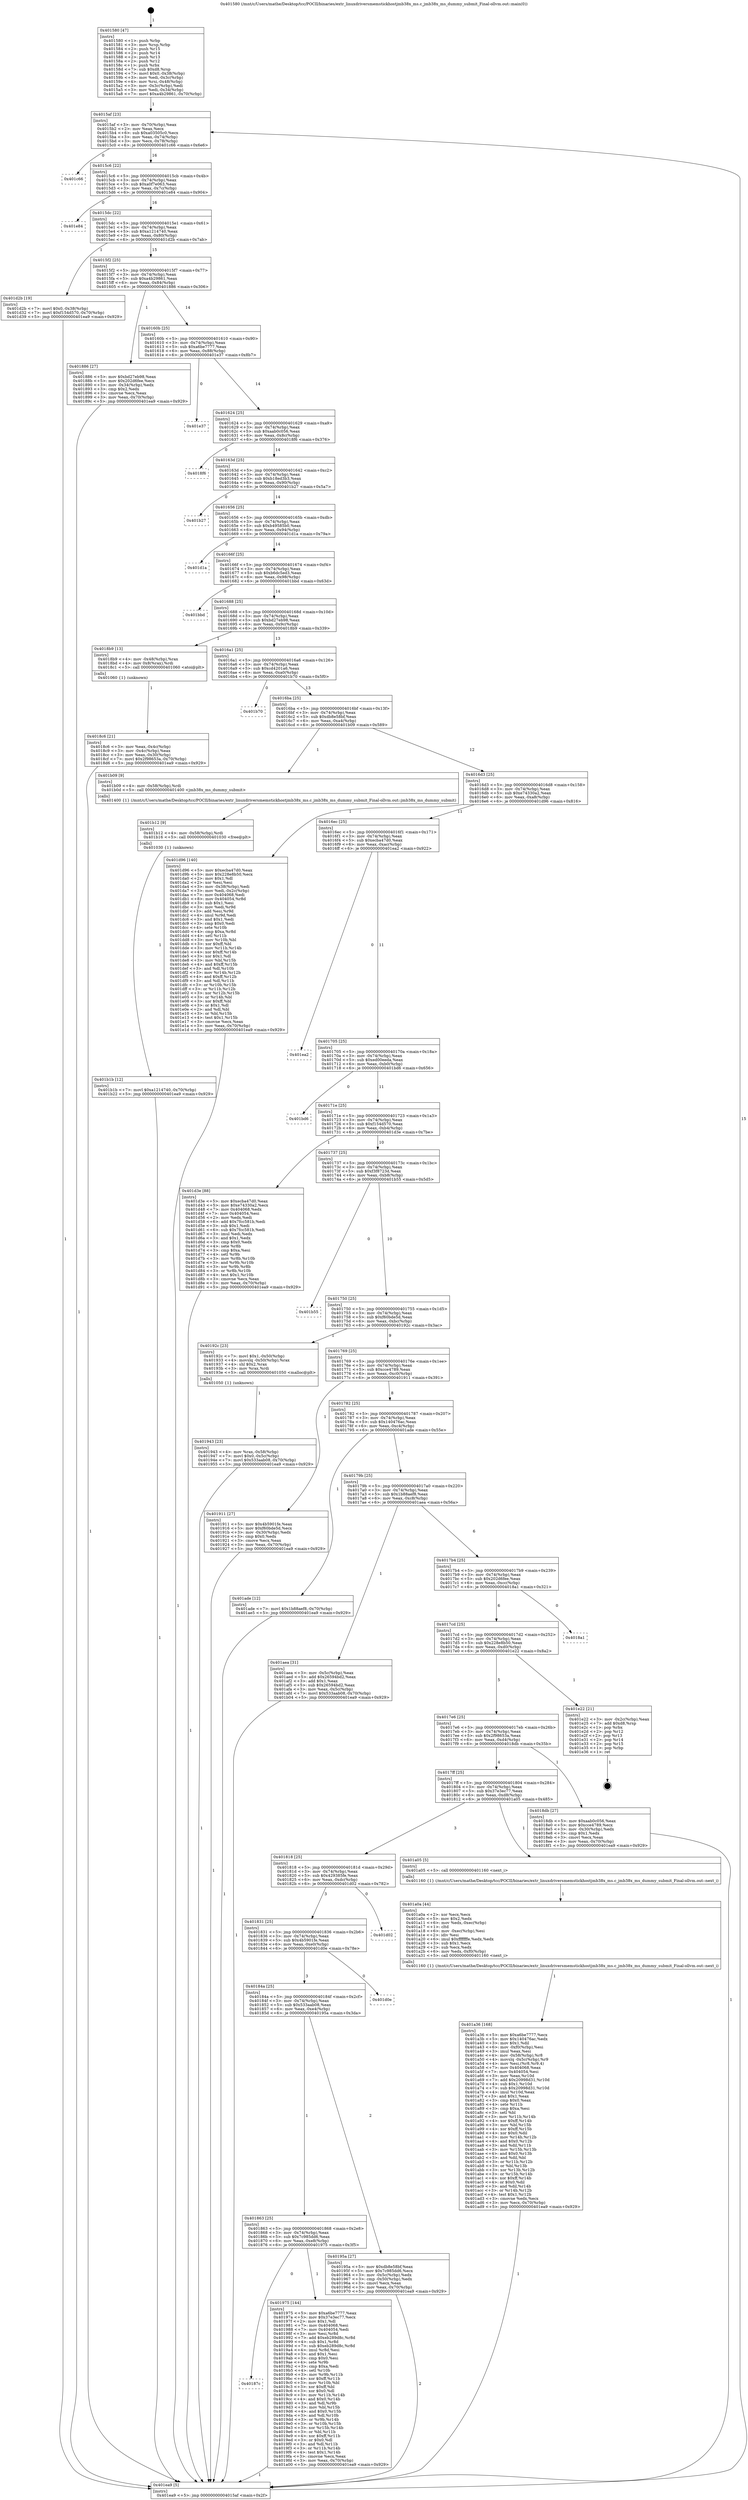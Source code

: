 digraph "0x401580" {
  label = "0x401580 (/mnt/c/Users/mathe/Desktop/tcc/POCII/binaries/extr_linuxdriversmemstickhostjmb38x_ms.c_jmb38x_ms_dummy_submit_Final-ollvm.out::main(0))"
  labelloc = "t"
  node[shape=record]

  Entry [label="",width=0.3,height=0.3,shape=circle,fillcolor=black,style=filled]
  "0x4015af" [label="{
     0x4015af [23]\l
     | [instrs]\l
     &nbsp;&nbsp;0x4015af \<+3\>: mov -0x70(%rbp),%eax\l
     &nbsp;&nbsp;0x4015b2 \<+2\>: mov %eax,%ecx\l
     &nbsp;&nbsp;0x4015b4 \<+6\>: sub $0xa03505c0,%ecx\l
     &nbsp;&nbsp;0x4015ba \<+3\>: mov %eax,-0x74(%rbp)\l
     &nbsp;&nbsp;0x4015bd \<+3\>: mov %ecx,-0x78(%rbp)\l
     &nbsp;&nbsp;0x4015c0 \<+6\>: je 0000000000401c66 \<main+0x6e6\>\l
  }"]
  "0x401c66" [label="{
     0x401c66\l
  }", style=dashed]
  "0x4015c6" [label="{
     0x4015c6 [22]\l
     | [instrs]\l
     &nbsp;&nbsp;0x4015c6 \<+5\>: jmp 00000000004015cb \<main+0x4b\>\l
     &nbsp;&nbsp;0x4015cb \<+3\>: mov -0x74(%rbp),%eax\l
     &nbsp;&nbsp;0x4015ce \<+5\>: sub $0xa0f7e063,%eax\l
     &nbsp;&nbsp;0x4015d3 \<+3\>: mov %eax,-0x7c(%rbp)\l
     &nbsp;&nbsp;0x4015d6 \<+6\>: je 0000000000401e84 \<main+0x904\>\l
  }"]
  Exit [label="",width=0.3,height=0.3,shape=circle,fillcolor=black,style=filled,peripheries=2]
  "0x401e84" [label="{
     0x401e84\l
  }", style=dashed]
  "0x4015dc" [label="{
     0x4015dc [22]\l
     | [instrs]\l
     &nbsp;&nbsp;0x4015dc \<+5\>: jmp 00000000004015e1 \<main+0x61\>\l
     &nbsp;&nbsp;0x4015e1 \<+3\>: mov -0x74(%rbp),%eax\l
     &nbsp;&nbsp;0x4015e4 \<+5\>: sub $0xa1214740,%eax\l
     &nbsp;&nbsp;0x4015e9 \<+3\>: mov %eax,-0x80(%rbp)\l
     &nbsp;&nbsp;0x4015ec \<+6\>: je 0000000000401d2b \<main+0x7ab\>\l
  }"]
  "0x401b1b" [label="{
     0x401b1b [12]\l
     | [instrs]\l
     &nbsp;&nbsp;0x401b1b \<+7\>: movl $0xa1214740,-0x70(%rbp)\l
     &nbsp;&nbsp;0x401b22 \<+5\>: jmp 0000000000401ea9 \<main+0x929\>\l
  }"]
  "0x401d2b" [label="{
     0x401d2b [19]\l
     | [instrs]\l
     &nbsp;&nbsp;0x401d2b \<+7\>: movl $0x0,-0x38(%rbp)\l
     &nbsp;&nbsp;0x401d32 \<+7\>: movl $0xf154d570,-0x70(%rbp)\l
     &nbsp;&nbsp;0x401d39 \<+5\>: jmp 0000000000401ea9 \<main+0x929\>\l
  }"]
  "0x4015f2" [label="{
     0x4015f2 [25]\l
     | [instrs]\l
     &nbsp;&nbsp;0x4015f2 \<+5\>: jmp 00000000004015f7 \<main+0x77\>\l
     &nbsp;&nbsp;0x4015f7 \<+3\>: mov -0x74(%rbp),%eax\l
     &nbsp;&nbsp;0x4015fa \<+5\>: sub $0xa4b29861,%eax\l
     &nbsp;&nbsp;0x4015ff \<+6\>: mov %eax,-0x84(%rbp)\l
     &nbsp;&nbsp;0x401605 \<+6\>: je 0000000000401886 \<main+0x306\>\l
  }"]
  "0x401b12" [label="{
     0x401b12 [9]\l
     | [instrs]\l
     &nbsp;&nbsp;0x401b12 \<+4\>: mov -0x58(%rbp),%rdi\l
     &nbsp;&nbsp;0x401b16 \<+5\>: call 0000000000401030 \<free@plt\>\l
     | [calls]\l
     &nbsp;&nbsp;0x401030 \{1\} (unknown)\l
  }"]
  "0x401886" [label="{
     0x401886 [27]\l
     | [instrs]\l
     &nbsp;&nbsp;0x401886 \<+5\>: mov $0xbd27eb98,%eax\l
     &nbsp;&nbsp;0x40188b \<+5\>: mov $0x202d6fee,%ecx\l
     &nbsp;&nbsp;0x401890 \<+3\>: mov -0x34(%rbp),%edx\l
     &nbsp;&nbsp;0x401893 \<+3\>: cmp $0x2,%edx\l
     &nbsp;&nbsp;0x401896 \<+3\>: cmovne %ecx,%eax\l
     &nbsp;&nbsp;0x401899 \<+3\>: mov %eax,-0x70(%rbp)\l
     &nbsp;&nbsp;0x40189c \<+5\>: jmp 0000000000401ea9 \<main+0x929\>\l
  }"]
  "0x40160b" [label="{
     0x40160b [25]\l
     | [instrs]\l
     &nbsp;&nbsp;0x40160b \<+5\>: jmp 0000000000401610 \<main+0x90\>\l
     &nbsp;&nbsp;0x401610 \<+3\>: mov -0x74(%rbp),%eax\l
     &nbsp;&nbsp;0x401613 \<+5\>: sub $0xa6be7777,%eax\l
     &nbsp;&nbsp;0x401618 \<+6\>: mov %eax,-0x88(%rbp)\l
     &nbsp;&nbsp;0x40161e \<+6\>: je 0000000000401e37 \<main+0x8b7\>\l
  }"]
  "0x401ea9" [label="{
     0x401ea9 [5]\l
     | [instrs]\l
     &nbsp;&nbsp;0x401ea9 \<+5\>: jmp 00000000004015af \<main+0x2f\>\l
  }"]
  "0x401580" [label="{
     0x401580 [47]\l
     | [instrs]\l
     &nbsp;&nbsp;0x401580 \<+1\>: push %rbp\l
     &nbsp;&nbsp;0x401581 \<+3\>: mov %rsp,%rbp\l
     &nbsp;&nbsp;0x401584 \<+2\>: push %r15\l
     &nbsp;&nbsp;0x401586 \<+2\>: push %r14\l
     &nbsp;&nbsp;0x401588 \<+2\>: push %r13\l
     &nbsp;&nbsp;0x40158a \<+2\>: push %r12\l
     &nbsp;&nbsp;0x40158c \<+1\>: push %rbx\l
     &nbsp;&nbsp;0x40158d \<+7\>: sub $0xd8,%rsp\l
     &nbsp;&nbsp;0x401594 \<+7\>: movl $0x0,-0x38(%rbp)\l
     &nbsp;&nbsp;0x40159b \<+3\>: mov %edi,-0x3c(%rbp)\l
     &nbsp;&nbsp;0x40159e \<+4\>: mov %rsi,-0x48(%rbp)\l
     &nbsp;&nbsp;0x4015a2 \<+3\>: mov -0x3c(%rbp),%edi\l
     &nbsp;&nbsp;0x4015a5 \<+3\>: mov %edi,-0x34(%rbp)\l
     &nbsp;&nbsp;0x4015a8 \<+7\>: movl $0xa4b29861,-0x70(%rbp)\l
  }"]
  "0x401a36" [label="{
     0x401a36 [168]\l
     | [instrs]\l
     &nbsp;&nbsp;0x401a36 \<+5\>: mov $0xa6be7777,%ecx\l
     &nbsp;&nbsp;0x401a3b \<+5\>: mov $0x140476ac,%edx\l
     &nbsp;&nbsp;0x401a40 \<+3\>: mov $0x1,%dil\l
     &nbsp;&nbsp;0x401a43 \<+6\>: mov -0xf0(%rbp),%esi\l
     &nbsp;&nbsp;0x401a49 \<+3\>: imul %eax,%esi\l
     &nbsp;&nbsp;0x401a4c \<+4\>: mov -0x58(%rbp),%r8\l
     &nbsp;&nbsp;0x401a50 \<+4\>: movslq -0x5c(%rbp),%r9\l
     &nbsp;&nbsp;0x401a54 \<+4\>: mov %esi,(%r8,%r9,4)\l
     &nbsp;&nbsp;0x401a58 \<+7\>: mov 0x404068,%eax\l
     &nbsp;&nbsp;0x401a5f \<+7\>: mov 0x404054,%esi\l
     &nbsp;&nbsp;0x401a66 \<+3\>: mov %eax,%r10d\l
     &nbsp;&nbsp;0x401a69 \<+7\>: add $0x20998d31,%r10d\l
     &nbsp;&nbsp;0x401a70 \<+4\>: sub $0x1,%r10d\l
     &nbsp;&nbsp;0x401a74 \<+7\>: sub $0x20998d31,%r10d\l
     &nbsp;&nbsp;0x401a7b \<+4\>: imul %r10d,%eax\l
     &nbsp;&nbsp;0x401a7f \<+3\>: and $0x1,%eax\l
     &nbsp;&nbsp;0x401a82 \<+3\>: cmp $0x0,%eax\l
     &nbsp;&nbsp;0x401a85 \<+4\>: sete %r11b\l
     &nbsp;&nbsp;0x401a89 \<+3\>: cmp $0xa,%esi\l
     &nbsp;&nbsp;0x401a8c \<+3\>: setl %bl\l
     &nbsp;&nbsp;0x401a8f \<+3\>: mov %r11b,%r14b\l
     &nbsp;&nbsp;0x401a92 \<+4\>: xor $0xff,%r14b\l
     &nbsp;&nbsp;0x401a96 \<+3\>: mov %bl,%r15b\l
     &nbsp;&nbsp;0x401a99 \<+4\>: xor $0xff,%r15b\l
     &nbsp;&nbsp;0x401a9d \<+4\>: xor $0x0,%dil\l
     &nbsp;&nbsp;0x401aa1 \<+3\>: mov %r14b,%r12b\l
     &nbsp;&nbsp;0x401aa4 \<+4\>: and $0x0,%r12b\l
     &nbsp;&nbsp;0x401aa8 \<+3\>: and %dil,%r11b\l
     &nbsp;&nbsp;0x401aab \<+3\>: mov %r15b,%r13b\l
     &nbsp;&nbsp;0x401aae \<+4\>: and $0x0,%r13b\l
     &nbsp;&nbsp;0x401ab2 \<+3\>: and %dil,%bl\l
     &nbsp;&nbsp;0x401ab5 \<+3\>: or %r11b,%r12b\l
     &nbsp;&nbsp;0x401ab8 \<+3\>: or %bl,%r13b\l
     &nbsp;&nbsp;0x401abb \<+3\>: xor %r13b,%r12b\l
     &nbsp;&nbsp;0x401abe \<+3\>: or %r15b,%r14b\l
     &nbsp;&nbsp;0x401ac1 \<+4\>: xor $0xff,%r14b\l
     &nbsp;&nbsp;0x401ac5 \<+4\>: or $0x0,%dil\l
     &nbsp;&nbsp;0x401ac9 \<+3\>: and %dil,%r14b\l
     &nbsp;&nbsp;0x401acc \<+3\>: or %r14b,%r12b\l
     &nbsp;&nbsp;0x401acf \<+4\>: test $0x1,%r12b\l
     &nbsp;&nbsp;0x401ad3 \<+3\>: cmovne %edx,%ecx\l
     &nbsp;&nbsp;0x401ad6 \<+3\>: mov %ecx,-0x70(%rbp)\l
     &nbsp;&nbsp;0x401ad9 \<+5\>: jmp 0000000000401ea9 \<main+0x929\>\l
  }"]
  "0x401e37" [label="{
     0x401e37\l
  }", style=dashed]
  "0x401624" [label="{
     0x401624 [25]\l
     | [instrs]\l
     &nbsp;&nbsp;0x401624 \<+5\>: jmp 0000000000401629 \<main+0xa9\>\l
     &nbsp;&nbsp;0x401629 \<+3\>: mov -0x74(%rbp),%eax\l
     &nbsp;&nbsp;0x40162c \<+5\>: sub $0xaab0c056,%eax\l
     &nbsp;&nbsp;0x401631 \<+6\>: mov %eax,-0x8c(%rbp)\l
     &nbsp;&nbsp;0x401637 \<+6\>: je 00000000004018f6 \<main+0x376\>\l
  }"]
  "0x401a0a" [label="{
     0x401a0a [44]\l
     | [instrs]\l
     &nbsp;&nbsp;0x401a0a \<+2\>: xor %ecx,%ecx\l
     &nbsp;&nbsp;0x401a0c \<+5\>: mov $0x2,%edx\l
     &nbsp;&nbsp;0x401a11 \<+6\>: mov %edx,-0xec(%rbp)\l
     &nbsp;&nbsp;0x401a17 \<+1\>: cltd\l
     &nbsp;&nbsp;0x401a18 \<+6\>: mov -0xec(%rbp),%esi\l
     &nbsp;&nbsp;0x401a1e \<+2\>: idiv %esi\l
     &nbsp;&nbsp;0x401a20 \<+6\>: imul $0xfffffffe,%edx,%edx\l
     &nbsp;&nbsp;0x401a26 \<+3\>: sub $0x1,%ecx\l
     &nbsp;&nbsp;0x401a29 \<+2\>: sub %ecx,%edx\l
     &nbsp;&nbsp;0x401a2b \<+6\>: mov %edx,-0xf0(%rbp)\l
     &nbsp;&nbsp;0x401a31 \<+5\>: call 0000000000401160 \<next_i\>\l
     | [calls]\l
     &nbsp;&nbsp;0x401160 \{1\} (/mnt/c/Users/mathe/Desktop/tcc/POCII/binaries/extr_linuxdriversmemstickhostjmb38x_ms.c_jmb38x_ms_dummy_submit_Final-ollvm.out::next_i)\l
  }"]
  "0x4018f6" [label="{
     0x4018f6\l
  }", style=dashed]
  "0x40163d" [label="{
     0x40163d [25]\l
     | [instrs]\l
     &nbsp;&nbsp;0x40163d \<+5\>: jmp 0000000000401642 \<main+0xc2\>\l
     &nbsp;&nbsp;0x401642 \<+3\>: mov -0x74(%rbp),%eax\l
     &nbsp;&nbsp;0x401645 \<+5\>: sub $0xb18ed3b3,%eax\l
     &nbsp;&nbsp;0x40164a \<+6\>: mov %eax,-0x90(%rbp)\l
     &nbsp;&nbsp;0x401650 \<+6\>: je 0000000000401b27 \<main+0x5a7\>\l
  }"]
  "0x40187c" [label="{
     0x40187c\l
  }", style=dashed]
  "0x401b27" [label="{
     0x401b27\l
  }", style=dashed]
  "0x401656" [label="{
     0x401656 [25]\l
     | [instrs]\l
     &nbsp;&nbsp;0x401656 \<+5\>: jmp 000000000040165b \<main+0xdb\>\l
     &nbsp;&nbsp;0x40165b \<+3\>: mov -0x74(%rbp),%eax\l
     &nbsp;&nbsp;0x40165e \<+5\>: sub $0xb49585b0,%eax\l
     &nbsp;&nbsp;0x401663 \<+6\>: mov %eax,-0x94(%rbp)\l
     &nbsp;&nbsp;0x401669 \<+6\>: je 0000000000401d1a \<main+0x79a\>\l
  }"]
  "0x401975" [label="{
     0x401975 [144]\l
     | [instrs]\l
     &nbsp;&nbsp;0x401975 \<+5\>: mov $0xa6be7777,%eax\l
     &nbsp;&nbsp;0x40197a \<+5\>: mov $0x37e3ec77,%ecx\l
     &nbsp;&nbsp;0x40197f \<+2\>: mov $0x1,%dl\l
     &nbsp;&nbsp;0x401981 \<+7\>: mov 0x404068,%esi\l
     &nbsp;&nbsp;0x401988 \<+7\>: mov 0x404054,%edi\l
     &nbsp;&nbsp;0x40198f \<+3\>: mov %esi,%r8d\l
     &nbsp;&nbsp;0x401992 \<+7\>: add $0xeb289d8c,%r8d\l
     &nbsp;&nbsp;0x401999 \<+4\>: sub $0x1,%r8d\l
     &nbsp;&nbsp;0x40199d \<+7\>: sub $0xeb289d8c,%r8d\l
     &nbsp;&nbsp;0x4019a4 \<+4\>: imul %r8d,%esi\l
     &nbsp;&nbsp;0x4019a8 \<+3\>: and $0x1,%esi\l
     &nbsp;&nbsp;0x4019ab \<+3\>: cmp $0x0,%esi\l
     &nbsp;&nbsp;0x4019ae \<+4\>: sete %r9b\l
     &nbsp;&nbsp;0x4019b2 \<+3\>: cmp $0xa,%edi\l
     &nbsp;&nbsp;0x4019b5 \<+4\>: setl %r10b\l
     &nbsp;&nbsp;0x4019b9 \<+3\>: mov %r9b,%r11b\l
     &nbsp;&nbsp;0x4019bc \<+4\>: xor $0xff,%r11b\l
     &nbsp;&nbsp;0x4019c0 \<+3\>: mov %r10b,%bl\l
     &nbsp;&nbsp;0x4019c3 \<+3\>: xor $0xff,%bl\l
     &nbsp;&nbsp;0x4019c6 \<+3\>: xor $0x0,%dl\l
     &nbsp;&nbsp;0x4019c9 \<+3\>: mov %r11b,%r14b\l
     &nbsp;&nbsp;0x4019cc \<+4\>: and $0x0,%r14b\l
     &nbsp;&nbsp;0x4019d0 \<+3\>: and %dl,%r9b\l
     &nbsp;&nbsp;0x4019d3 \<+3\>: mov %bl,%r15b\l
     &nbsp;&nbsp;0x4019d6 \<+4\>: and $0x0,%r15b\l
     &nbsp;&nbsp;0x4019da \<+3\>: and %dl,%r10b\l
     &nbsp;&nbsp;0x4019dd \<+3\>: or %r9b,%r14b\l
     &nbsp;&nbsp;0x4019e0 \<+3\>: or %r10b,%r15b\l
     &nbsp;&nbsp;0x4019e3 \<+3\>: xor %r15b,%r14b\l
     &nbsp;&nbsp;0x4019e6 \<+3\>: or %bl,%r11b\l
     &nbsp;&nbsp;0x4019e9 \<+4\>: xor $0xff,%r11b\l
     &nbsp;&nbsp;0x4019ed \<+3\>: or $0x0,%dl\l
     &nbsp;&nbsp;0x4019f0 \<+3\>: and %dl,%r11b\l
     &nbsp;&nbsp;0x4019f3 \<+3\>: or %r11b,%r14b\l
     &nbsp;&nbsp;0x4019f6 \<+4\>: test $0x1,%r14b\l
     &nbsp;&nbsp;0x4019fa \<+3\>: cmovne %ecx,%eax\l
     &nbsp;&nbsp;0x4019fd \<+3\>: mov %eax,-0x70(%rbp)\l
     &nbsp;&nbsp;0x401a00 \<+5\>: jmp 0000000000401ea9 \<main+0x929\>\l
  }"]
  "0x401d1a" [label="{
     0x401d1a\l
  }", style=dashed]
  "0x40166f" [label="{
     0x40166f [25]\l
     | [instrs]\l
     &nbsp;&nbsp;0x40166f \<+5\>: jmp 0000000000401674 \<main+0xf4\>\l
     &nbsp;&nbsp;0x401674 \<+3\>: mov -0x74(%rbp),%eax\l
     &nbsp;&nbsp;0x401677 \<+5\>: sub $0xb6dc5ed3,%eax\l
     &nbsp;&nbsp;0x40167c \<+6\>: mov %eax,-0x98(%rbp)\l
     &nbsp;&nbsp;0x401682 \<+6\>: je 0000000000401bbd \<main+0x63d\>\l
  }"]
  "0x401863" [label="{
     0x401863 [25]\l
     | [instrs]\l
     &nbsp;&nbsp;0x401863 \<+5\>: jmp 0000000000401868 \<main+0x2e8\>\l
     &nbsp;&nbsp;0x401868 \<+3\>: mov -0x74(%rbp),%eax\l
     &nbsp;&nbsp;0x40186b \<+5\>: sub $0x7c985dd6,%eax\l
     &nbsp;&nbsp;0x401870 \<+6\>: mov %eax,-0xe8(%rbp)\l
     &nbsp;&nbsp;0x401876 \<+6\>: je 0000000000401975 \<main+0x3f5\>\l
  }"]
  "0x401bbd" [label="{
     0x401bbd\l
  }", style=dashed]
  "0x401688" [label="{
     0x401688 [25]\l
     | [instrs]\l
     &nbsp;&nbsp;0x401688 \<+5\>: jmp 000000000040168d \<main+0x10d\>\l
     &nbsp;&nbsp;0x40168d \<+3\>: mov -0x74(%rbp),%eax\l
     &nbsp;&nbsp;0x401690 \<+5\>: sub $0xbd27eb98,%eax\l
     &nbsp;&nbsp;0x401695 \<+6\>: mov %eax,-0x9c(%rbp)\l
     &nbsp;&nbsp;0x40169b \<+6\>: je 00000000004018b9 \<main+0x339\>\l
  }"]
  "0x40195a" [label="{
     0x40195a [27]\l
     | [instrs]\l
     &nbsp;&nbsp;0x40195a \<+5\>: mov $0xdb8e58bf,%eax\l
     &nbsp;&nbsp;0x40195f \<+5\>: mov $0x7c985dd6,%ecx\l
     &nbsp;&nbsp;0x401964 \<+3\>: mov -0x5c(%rbp),%edx\l
     &nbsp;&nbsp;0x401967 \<+3\>: cmp -0x50(%rbp),%edx\l
     &nbsp;&nbsp;0x40196a \<+3\>: cmovl %ecx,%eax\l
     &nbsp;&nbsp;0x40196d \<+3\>: mov %eax,-0x70(%rbp)\l
     &nbsp;&nbsp;0x401970 \<+5\>: jmp 0000000000401ea9 \<main+0x929\>\l
  }"]
  "0x4018b9" [label="{
     0x4018b9 [13]\l
     | [instrs]\l
     &nbsp;&nbsp;0x4018b9 \<+4\>: mov -0x48(%rbp),%rax\l
     &nbsp;&nbsp;0x4018bd \<+4\>: mov 0x8(%rax),%rdi\l
     &nbsp;&nbsp;0x4018c1 \<+5\>: call 0000000000401060 \<atoi@plt\>\l
     | [calls]\l
     &nbsp;&nbsp;0x401060 \{1\} (unknown)\l
  }"]
  "0x4016a1" [label="{
     0x4016a1 [25]\l
     | [instrs]\l
     &nbsp;&nbsp;0x4016a1 \<+5\>: jmp 00000000004016a6 \<main+0x126\>\l
     &nbsp;&nbsp;0x4016a6 \<+3\>: mov -0x74(%rbp),%eax\l
     &nbsp;&nbsp;0x4016a9 \<+5\>: sub $0xcd4201a6,%eax\l
     &nbsp;&nbsp;0x4016ae \<+6\>: mov %eax,-0xa0(%rbp)\l
     &nbsp;&nbsp;0x4016b4 \<+6\>: je 0000000000401b70 \<main+0x5f0\>\l
  }"]
  "0x4018c6" [label="{
     0x4018c6 [21]\l
     | [instrs]\l
     &nbsp;&nbsp;0x4018c6 \<+3\>: mov %eax,-0x4c(%rbp)\l
     &nbsp;&nbsp;0x4018c9 \<+3\>: mov -0x4c(%rbp),%eax\l
     &nbsp;&nbsp;0x4018cc \<+3\>: mov %eax,-0x30(%rbp)\l
     &nbsp;&nbsp;0x4018cf \<+7\>: movl $0x2f98653a,-0x70(%rbp)\l
     &nbsp;&nbsp;0x4018d6 \<+5\>: jmp 0000000000401ea9 \<main+0x929\>\l
  }"]
  "0x40184a" [label="{
     0x40184a [25]\l
     | [instrs]\l
     &nbsp;&nbsp;0x40184a \<+5\>: jmp 000000000040184f \<main+0x2cf\>\l
     &nbsp;&nbsp;0x40184f \<+3\>: mov -0x74(%rbp),%eax\l
     &nbsp;&nbsp;0x401852 \<+5\>: sub $0x533aab08,%eax\l
     &nbsp;&nbsp;0x401857 \<+6\>: mov %eax,-0xe4(%rbp)\l
     &nbsp;&nbsp;0x40185d \<+6\>: je 000000000040195a \<main+0x3da\>\l
  }"]
  "0x401b70" [label="{
     0x401b70\l
  }", style=dashed]
  "0x4016ba" [label="{
     0x4016ba [25]\l
     | [instrs]\l
     &nbsp;&nbsp;0x4016ba \<+5\>: jmp 00000000004016bf \<main+0x13f\>\l
     &nbsp;&nbsp;0x4016bf \<+3\>: mov -0x74(%rbp),%eax\l
     &nbsp;&nbsp;0x4016c2 \<+5\>: sub $0xdb8e58bf,%eax\l
     &nbsp;&nbsp;0x4016c7 \<+6\>: mov %eax,-0xa4(%rbp)\l
     &nbsp;&nbsp;0x4016cd \<+6\>: je 0000000000401b09 \<main+0x589\>\l
  }"]
  "0x401d0e" [label="{
     0x401d0e\l
  }", style=dashed]
  "0x401b09" [label="{
     0x401b09 [9]\l
     | [instrs]\l
     &nbsp;&nbsp;0x401b09 \<+4\>: mov -0x58(%rbp),%rdi\l
     &nbsp;&nbsp;0x401b0d \<+5\>: call 0000000000401400 \<jmb38x_ms_dummy_submit\>\l
     | [calls]\l
     &nbsp;&nbsp;0x401400 \{1\} (/mnt/c/Users/mathe/Desktop/tcc/POCII/binaries/extr_linuxdriversmemstickhostjmb38x_ms.c_jmb38x_ms_dummy_submit_Final-ollvm.out::jmb38x_ms_dummy_submit)\l
  }"]
  "0x4016d3" [label="{
     0x4016d3 [25]\l
     | [instrs]\l
     &nbsp;&nbsp;0x4016d3 \<+5\>: jmp 00000000004016d8 \<main+0x158\>\l
     &nbsp;&nbsp;0x4016d8 \<+3\>: mov -0x74(%rbp),%eax\l
     &nbsp;&nbsp;0x4016db \<+5\>: sub $0xe74330a2,%eax\l
     &nbsp;&nbsp;0x4016e0 \<+6\>: mov %eax,-0xa8(%rbp)\l
     &nbsp;&nbsp;0x4016e6 \<+6\>: je 0000000000401d96 \<main+0x816\>\l
  }"]
  "0x401831" [label="{
     0x401831 [25]\l
     | [instrs]\l
     &nbsp;&nbsp;0x401831 \<+5\>: jmp 0000000000401836 \<main+0x2b6\>\l
     &nbsp;&nbsp;0x401836 \<+3\>: mov -0x74(%rbp),%eax\l
     &nbsp;&nbsp;0x401839 \<+5\>: sub $0x4b5901fe,%eax\l
     &nbsp;&nbsp;0x40183e \<+6\>: mov %eax,-0xe0(%rbp)\l
     &nbsp;&nbsp;0x401844 \<+6\>: je 0000000000401d0e \<main+0x78e\>\l
  }"]
  "0x401d96" [label="{
     0x401d96 [140]\l
     | [instrs]\l
     &nbsp;&nbsp;0x401d96 \<+5\>: mov $0xecba47d0,%eax\l
     &nbsp;&nbsp;0x401d9b \<+5\>: mov $0x228e8b50,%ecx\l
     &nbsp;&nbsp;0x401da0 \<+2\>: mov $0x1,%dl\l
     &nbsp;&nbsp;0x401da2 \<+2\>: xor %esi,%esi\l
     &nbsp;&nbsp;0x401da4 \<+3\>: mov -0x38(%rbp),%edi\l
     &nbsp;&nbsp;0x401da7 \<+3\>: mov %edi,-0x2c(%rbp)\l
     &nbsp;&nbsp;0x401daa \<+7\>: mov 0x404068,%edi\l
     &nbsp;&nbsp;0x401db1 \<+8\>: mov 0x404054,%r8d\l
     &nbsp;&nbsp;0x401db9 \<+3\>: sub $0x1,%esi\l
     &nbsp;&nbsp;0x401dbc \<+3\>: mov %edi,%r9d\l
     &nbsp;&nbsp;0x401dbf \<+3\>: add %esi,%r9d\l
     &nbsp;&nbsp;0x401dc2 \<+4\>: imul %r9d,%edi\l
     &nbsp;&nbsp;0x401dc6 \<+3\>: and $0x1,%edi\l
     &nbsp;&nbsp;0x401dc9 \<+3\>: cmp $0x0,%edi\l
     &nbsp;&nbsp;0x401dcc \<+4\>: sete %r10b\l
     &nbsp;&nbsp;0x401dd0 \<+4\>: cmp $0xa,%r8d\l
     &nbsp;&nbsp;0x401dd4 \<+4\>: setl %r11b\l
     &nbsp;&nbsp;0x401dd8 \<+3\>: mov %r10b,%bl\l
     &nbsp;&nbsp;0x401ddb \<+3\>: xor $0xff,%bl\l
     &nbsp;&nbsp;0x401dde \<+3\>: mov %r11b,%r14b\l
     &nbsp;&nbsp;0x401de1 \<+4\>: xor $0xff,%r14b\l
     &nbsp;&nbsp;0x401de5 \<+3\>: xor $0x1,%dl\l
     &nbsp;&nbsp;0x401de8 \<+3\>: mov %bl,%r15b\l
     &nbsp;&nbsp;0x401deb \<+4\>: and $0xff,%r15b\l
     &nbsp;&nbsp;0x401def \<+3\>: and %dl,%r10b\l
     &nbsp;&nbsp;0x401df2 \<+3\>: mov %r14b,%r12b\l
     &nbsp;&nbsp;0x401df5 \<+4\>: and $0xff,%r12b\l
     &nbsp;&nbsp;0x401df9 \<+3\>: and %dl,%r11b\l
     &nbsp;&nbsp;0x401dfc \<+3\>: or %r10b,%r15b\l
     &nbsp;&nbsp;0x401dff \<+3\>: or %r11b,%r12b\l
     &nbsp;&nbsp;0x401e02 \<+3\>: xor %r12b,%r15b\l
     &nbsp;&nbsp;0x401e05 \<+3\>: or %r14b,%bl\l
     &nbsp;&nbsp;0x401e08 \<+3\>: xor $0xff,%bl\l
     &nbsp;&nbsp;0x401e0b \<+3\>: or $0x1,%dl\l
     &nbsp;&nbsp;0x401e0e \<+2\>: and %dl,%bl\l
     &nbsp;&nbsp;0x401e10 \<+3\>: or %bl,%r15b\l
     &nbsp;&nbsp;0x401e13 \<+4\>: test $0x1,%r15b\l
     &nbsp;&nbsp;0x401e17 \<+3\>: cmovne %ecx,%eax\l
     &nbsp;&nbsp;0x401e1a \<+3\>: mov %eax,-0x70(%rbp)\l
     &nbsp;&nbsp;0x401e1d \<+5\>: jmp 0000000000401ea9 \<main+0x929\>\l
  }"]
  "0x4016ec" [label="{
     0x4016ec [25]\l
     | [instrs]\l
     &nbsp;&nbsp;0x4016ec \<+5\>: jmp 00000000004016f1 \<main+0x171\>\l
     &nbsp;&nbsp;0x4016f1 \<+3\>: mov -0x74(%rbp),%eax\l
     &nbsp;&nbsp;0x4016f4 \<+5\>: sub $0xecba47d0,%eax\l
     &nbsp;&nbsp;0x4016f9 \<+6\>: mov %eax,-0xac(%rbp)\l
     &nbsp;&nbsp;0x4016ff \<+6\>: je 0000000000401ea2 \<main+0x922\>\l
  }"]
  "0x401d02" [label="{
     0x401d02\l
  }", style=dashed]
  "0x401ea2" [label="{
     0x401ea2\l
  }", style=dashed]
  "0x401705" [label="{
     0x401705 [25]\l
     | [instrs]\l
     &nbsp;&nbsp;0x401705 \<+5\>: jmp 000000000040170a \<main+0x18a\>\l
     &nbsp;&nbsp;0x40170a \<+3\>: mov -0x74(%rbp),%eax\l
     &nbsp;&nbsp;0x40170d \<+5\>: sub $0xed00eeda,%eax\l
     &nbsp;&nbsp;0x401712 \<+6\>: mov %eax,-0xb0(%rbp)\l
     &nbsp;&nbsp;0x401718 \<+6\>: je 0000000000401bd6 \<main+0x656\>\l
  }"]
  "0x401818" [label="{
     0x401818 [25]\l
     | [instrs]\l
     &nbsp;&nbsp;0x401818 \<+5\>: jmp 000000000040181d \<main+0x29d\>\l
     &nbsp;&nbsp;0x40181d \<+3\>: mov -0x74(%rbp),%eax\l
     &nbsp;&nbsp;0x401820 \<+5\>: sub $0x429385fe,%eax\l
     &nbsp;&nbsp;0x401825 \<+6\>: mov %eax,-0xdc(%rbp)\l
     &nbsp;&nbsp;0x40182b \<+6\>: je 0000000000401d02 \<main+0x782\>\l
  }"]
  "0x401bd6" [label="{
     0x401bd6\l
  }", style=dashed]
  "0x40171e" [label="{
     0x40171e [25]\l
     | [instrs]\l
     &nbsp;&nbsp;0x40171e \<+5\>: jmp 0000000000401723 \<main+0x1a3\>\l
     &nbsp;&nbsp;0x401723 \<+3\>: mov -0x74(%rbp),%eax\l
     &nbsp;&nbsp;0x401726 \<+5\>: sub $0xf154d570,%eax\l
     &nbsp;&nbsp;0x40172b \<+6\>: mov %eax,-0xb4(%rbp)\l
     &nbsp;&nbsp;0x401731 \<+6\>: je 0000000000401d3e \<main+0x7be\>\l
  }"]
  "0x401a05" [label="{
     0x401a05 [5]\l
     | [instrs]\l
     &nbsp;&nbsp;0x401a05 \<+5\>: call 0000000000401160 \<next_i\>\l
     | [calls]\l
     &nbsp;&nbsp;0x401160 \{1\} (/mnt/c/Users/mathe/Desktop/tcc/POCII/binaries/extr_linuxdriversmemstickhostjmb38x_ms.c_jmb38x_ms_dummy_submit_Final-ollvm.out::next_i)\l
  }"]
  "0x401d3e" [label="{
     0x401d3e [88]\l
     | [instrs]\l
     &nbsp;&nbsp;0x401d3e \<+5\>: mov $0xecba47d0,%eax\l
     &nbsp;&nbsp;0x401d43 \<+5\>: mov $0xe74330a2,%ecx\l
     &nbsp;&nbsp;0x401d48 \<+7\>: mov 0x404068,%edx\l
     &nbsp;&nbsp;0x401d4f \<+7\>: mov 0x404054,%esi\l
     &nbsp;&nbsp;0x401d56 \<+2\>: mov %edx,%edi\l
     &nbsp;&nbsp;0x401d58 \<+6\>: add $0x7fcc581b,%edi\l
     &nbsp;&nbsp;0x401d5e \<+3\>: sub $0x1,%edi\l
     &nbsp;&nbsp;0x401d61 \<+6\>: sub $0x7fcc581b,%edi\l
     &nbsp;&nbsp;0x401d67 \<+3\>: imul %edi,%edx\l
     &nbsp;&nbsp;0x401d6a \<+3\>: and $0x1,%edx\l
     &nbsp;&nbsp;0x401d6d \<+3\>: cmp $0x0,%edx\l
     &nbsp;&nbsp;0x401d70 \<+4\>: sete %r8b\l
     &nbsp;&nbsp;0x401d74 \<+3\>: cmp $0xa,%esi\l
     &nbsp;&nbsp;0x401d77 \<+4\>: setl %r9b\l
     &nbsp;&nbsp;0x401d7b \<+3\>: mov %r8b,%r10b\l
     &nbsp;&nbsp;0x401d7e \<+3\>: and %r9b,%r10b\l
     &nbsp;&nbsp;0x401d81 \<+3\>: xor %r9b,%r8b\l
     &nbsp;&nbsp;0x401d84 \<+3\>: or %r8b,%r10b\l
     &nbsp;&nbsp;0x401d87 \<+4\>: test $0x1,%r10b\l
     &nbsp;&nbsp;0x401d8b \<+3\>: cmovne %ecx,%eax\l
     &nbsp;&nbsp;0x401d8e \<+3\>: mov %eax,-0x70(%rbp)\l
     &nbsp;&nbsp;0x401d91 \<+5\>: jmp 0000000000401ea9 \<main+0x929\>\l
  }"]
  "0x401737" [label="{
     0x401737 [25]\l
     | [instrs]\l
     &nbsp;&nbsp;0x401737 \<+5\>: jmp 000000000040173c \<main+0x1bc\>\l
     &nbsp;&nbsp;0x40173c \<+3\>: mov -0x74(%rbp),%eax\l
     &nbsp;&nbsp;0x40173f \<+5\>: sub $0xf3f8723d,%eax\l
     &nbsp;&nbsp;0x401744 \<+6\>: mov %eax,-0xb8(%rbp)\l
     &nbsp;&nbsp;0x40174a \<+6\>: je 0000000000401b55 \<main+0x5d5\>\l
  }"]
  "0x401943" [label="{
     0x401943 [23]\l
     | [instrs]\l
     &nbsp;&nbsp;0x401943 \<+4\>: mov %rax,-0x58(%rbp)\l
     &nbsp;&nbsp;0x401947 \<+7\>: movl $0x0,-0x5c(%rbp)\l
     &nbsp;&nbsp;0x40194e \<+7\>: movl $0x533aab08,-0x70(%rbp)\l
     &nbsp;&nbsp;0x401955 \<+5\>: jmp 0000000000401ea9 \<main+0x929\>\l
  }"]
  "0x401b55" [label="{
     0x401b55\l
  }", style=dashed]
  "0x401750" [label="{
     0x401750 [25]\l
     | [instrs]\l
     &nbsp;&nbsp;0x401750 \<+5\>: jmp 0000000000401755 \<main+0x1d5\>\l
     &nbsp;&nbsp;0x401755 \<+3\>: mov -0x74(%rbp),%eax\l
     &nbsp;&nbsp;0x401758 \<+5\>: sub $0xf60bde5d,%eax\l
     &nbsp;&nbsp;0x40175d \<+6\>: mov %eax,-0xbc(%rbp)\l
     &nbsp;&nbsp;0x401763 \<+6\>: je 000000000040192c \<main+0x3ac\>\l
  }"]
  "0x4017ff" [label="{
     0x4017ff [25]\l
     | [instrs]\l
     &nbsp;&nbsp;0x4017ff \<+5\>: jmp 0000000000401804 \<main+0x284\>\l
     &nbsp;&nbsp;0x401804 \<+3\>: mov -0x74(%rbp),%eax\l
     &nbsp;&nbsp;0x401807 \<+5\>: sub $0x37e3ec77,%eax\l
     &nbsp;&nbsp;0x40180c \<+6\>: mov %eax,-0xd8(%rbp)\l
     &nbsp;&nbsp;0x401812 \<+6\>: je 0000000000401a05 \<main+0x485\>\l
  }"]
  "0x40192c" [label="{
     0x40192c [23]\l
     | [instrs]\l
     &nbsp;&nbsp;0x40192c \<+7\>: movl $0x1,-0x50(%rbp)\l
     &nbsp;&nbsp;0x401933 \<+4\>: movslq -0x50(%rbp),%rax\l
     &nbsp;&nbsp;0x401937 \<+4\>: shl $0x2,%rax\l
     &nbsp;&nbsp;0x40193b \<+3\>: mov %rax,%rdi\l
     &nbsp;&nbsp;0x40193e \<+5\>: call 0000000000401050 \<malloc@plt\>\l
     | [calls]\l
     &nbsp;&nbsp;0x401050 \{1\} (unknown)\l
  }"]
  "0x401769" [label="{
     0x401769 [25]\l
     | [instrs]\l
     &nbsp;&nbsp;0x401769 \<+5\>: jmp 000000000040176e \<main+0x1ee\>\l
     &nbsp;&nbsp;0x40176e \<+3\>: mov -0x74(%rbp),%eax\l
     &nbsp;&nbsp;0x401771 \<+5\>: sub $0xcce4789,%eax\l
     &nbsp;&nbsp;0x401776 \<+6\>: mov %eax,-0xc0(%rbp)\l
     &nbsp;&nbsp;0x40177c \<+6\>: je 0000000000401911 \<main+0x391\>\l
  }"]
  "0x4018db" [label="{
     0x4018db [27]\l
     | [instrs]\l
     &nbsp;&nbsp;0x4018db \<+5\>: mov $0xaab0c056,%eax\l
     &nbsp;&nbsp;0x4018e0 \<+5\>: mov $0xcce4789,%ecx\l
     &nbsp;&nbsp;0x4018e5 \<+3\>: mov -0x30(%rbp),%edx\l
     &nbsp;&nbsp;0x4018e8 \<+3\>: cmp $0x1,%edx\l
     &nbsp;&nbsp;0x4018eb \<+3\>: cmovl %ecx,%eax\l
     &nbsp;&nbsp;0x4018ee \<+3\>: mov %eax,-0x70(%rbp)\l
     &nbsp;&nbsp;0x4018f1 \<+5\>: jmp 0000000000401ea9 \<main+0x929\>\l
  }"]
  "0x401911" [label="{
     0x401911 [27]\l
     | [instrs]\l
     &nbsp;&nbsp;0x401911 \<+5\>: mov $0x4b5901fe,%eax\l
     &nbsp;&nbsp;0x401916 \<+5\>: mov $0xf60bde5d,%ecx\l
     &nbsp;&nbsp;0x40191b \<+3\>: mov -0x30(%rbp),%edx\l
     &nbsp;&nbsp;0x40191e \<+3\>: cmp $0x0,%edx\l
     &nbsp;&nbsp;0x401921 \<+3\>: cmove %ecx,%eax\l
     &nbsp;&nbsp;0x401924 \<+3\>: mov %eax,-0x70(%rbp)\l
     &nbsp;&nbsp;0x401927 \<+5\>: jmp 0000000000401ea9 \<main+0x929\>\l
  }"]
  "0x401782" [label="{
     0x401782 [25]\l
     | [instrs]\l
     &nbsp;&nbsp;0x401782 \<+5\>: jmp 0000000000401787 \<main+0x207\>\l
     &nbsp;&nbsp;0x401787 \<+3\>: mov -0x74(%rbp),%eax\l
     &nbsp;&nbsp;0x40178a \<+5\>: sub $0x140476ac,%eax\l
     &nbsp;&nbsp;0x40178f \<+6\>: mov %eax,-0xc4(%rbp)\l
     &nbsp;&nbsp;0x401795 \<+6\>: je 0000000000401ade \<main+0x55e\>\l
  }"]
  "0x4017e6" [label="{
     0x4017e6 [25]\l
     | [instrs]\l
     &nbsp;&nbsp;0x4017e6 \<+5\>: jmp 00000000004017eb \<main+0x26b\>\l
     &nbsp;&nbsp;0x4017eb \<+3\>: mov -0x74(%rbp),%eax\l
     &nbsp;&nbsp;0x4017ee \<+5\>: sub $0x2f98653a,%eax\l
     &nbsp;&nbsp;0x4017f3 \<+6\>: mov %eax,-0xd4(%rbp)\l
     &nbsp;&nbsp;0x4017f9 \<+6\>: je 00000000004018db \<main+0x35b\>\l
  }"]
  "0x401ade" [label="{
     0x401ade [12]\l
     | [instrs]\l
     &nbsp;&nbsp;0x401ade \<+7\>: movl $0x1b88aef8,-0x70(%rbp)\l
     &nbsp;&nbsp;0x401ae5 \<+5\>: jmp 0000000000401ea9 \<main+0x929\>\l
  }"]
  "0x40179b" [label="{
     0x40179b [25]\l
     | [instrs]\l
     &nbsp;&nbsp;0x40179b \<+5\>: jmp 00000000004017a0 \<main+0x220\>\l
     &nbsp;&nbsp;0x4017a0 \<+3\>: mov -0x74(%rbp),%eax\l
     &nbsp;&nbsp;0x4017a3 \<+5\>: sub $0x1b88aef8,%eax\l
     &nbsp;&nbsp;0x4017a8 \<+6\>: mov %eax,-0xc8(%rbp)\l
     &nbsp;&nbsp;0x4017ae \<+6\>: je 0000000000401aea \<main+0x56a\>\l
  }"]
  "0x401e22" [label="{
     0x401e22 [21]\l
     | [instrs]\l
     &nbsp;&nbsp;0x401e22 \<+3\>: mov -0x2c(%rbp),%eax\l
     &nbsp;&nbsp;0x401e25 \<+7\>: add $0xd8,%rsp\l
     &nbsp;&nbsp;0x401e2c \<+1\>: pop %rbx\l
     &nbsp;&nbsp;0x401e2d \<+2\>: pop %r12\l
     &nbsp;&nbsp;0x401e2f \<+2\>: pop %r13\l
     &nbsp;&nbsp;0x401e31 \<+2\>: pop %r14\l
     &nbsp;&nbsp;0x401e33 \<+2\>: pop %r15\l
     &nbsp;&nbsp;0x401e35 \<+1\>: pop %rbp\l
     &nbsp;&nbsp;0x401e36 \<+1\>: ret\l
  }"]
  "0x401aea" [label="{
     0x401aea [31]\l
     | [instrs]\l
     &nbsp;&nbsp;0x401aea \<+3\>: mov -0x5c(%rbp),%eax\l
     &nbsp;&nbsp;0x401aed \<+5\>: add $0x26594bd2,%eax\l
     &nbsp;&nbsp;0x401af2 \<+3\>: add $0x1,%eax\l
     &nbsp;&nbsp;0x401af5 \<+5\>: sub $0x26594bd2,%eax\l
     &nbsp;&nbsp;0x401afa \<+3\>: mov %eax,-0x5c(%rbp)\l
     &nbsp;&nbsp;0x401afd \<+7\>: movl $0x533aab08,-0x70(%rbp)\l
     &nbsp;&nbsp;0x401b04 \<+5\>: jmp 0000000000401ea9 \<main+0x929\>\l
  }"]
  "0x4017b4" [label="{
     0x4017b4 [25]\l
     | [instrs]\l
     &nbsp;&nbsp;0x4017b4 \<+5\>: jmp 00000000004017b9 \<main+0x239\>\l
     &nbsp;&nbsp;0x4017b9 \<+3\>: mov -0x74(%rbp),%eax\l
     &nbsp;&nbsp;0x4017bc \<+5\>: sub $0x202d6fee,%eax\l
     &nbsp;&nbsp;0x4017c1 \<+6\>: mov %eax,-0xcc(%rbp)\l
     &nbsp;&nbsp;0x4017c7 \<+6\>: je 00000000004018a1 \<main+0x321\>\l
  }"]
  "0x4017cd" [label="{
     0x4017cd [25]\l
     | [instrs]\l
     &nbsp;&nbsp;0x4017cd \<+5\>: jmp 00000000004017d2 \<main+0x252\>\l
     &nbsp;&nbsp;0x4017d2 \<+3\>: mov -0x74(%rbp),%eax\l
     &nbsp;&nbsp;0x4017d5 \<+5\>: sub $0x228e8b50,%eax\l
     &nbsp;&nbsp;0x4017da \<+6\>: mov %eax,-0xd0(%rbp)\l
     &nbsp;&nbsp;0x4017e0 \<+6\>: je 0000000000401e22 \<main+0x8a2\>\l
  }"]
  "0x4018a1" [label="{
     0x4018a1\l
  }", style=dashed]
  Entry -> "0x401580" [label=" 1"]
  "0x4015af" -> "0x401c66" [label=" 0"]
  "0x4015af" -> "0x4015c6" [label=" 16"]
  "0x401e22" -> Exit [label=" 1"]
  "0x4015c6" -> "0x401e84" [label=" 0"]
  "0x4015c6" -> "0x4015dc" [label=" 16"]
  "0x401d96" -> "0x401ea9" [label=" 1"]
  "0x4015dc" -> "0x401d2b" [label=" 1"]
  "0x4015dc" -> "0x4015f2" [label=" 15"]
  "0x401d3e" -> "0x401ea9" [label=" 1"]
  "0x4015f2" -> "0x401886" [label=" 1"]
  "0x4015f2" -> "0x40160b" [label=" 14"]
  "0x401886" -> "0x401ea9" [label=" 1"]
  "0x401580" -> "0x4015af" [label=" 1"]
  "0x401ea9" -> "0x4015af" [label=" 15"]
  "0x401d2b" -> "0x401ea9" [label=" 1"]
  "0x40160b" -> "0x401e37" [label=" 0"]
  "0x40160b" -> "0x401624" [label=" 14"]
  "0x401b1b" -> "0x401ea9" [label=" 1"]
  "0x401624" -> "0x4018f6" [label=" 0"]
  "0x401624" -> "0x40163d" [label=" 14"]
  "0x401b12" -> "0x401b1b" [label=" 1"]
  "0x40163d" -> "0x401b27" [label=" 0"]
  "0x40163d" -> "0x401656" [label=" 14"]
  "0x401b09" -> "0x401b12" [label=" 1"]
  "0x401656" -> "0x401d1a" [label=" 0"]
  "0x401656" -> "0x40166f" [label=" 14"]
  "0x401aea" -> "0x401ea9" [label=" 1"]
  "0x40166f" -> "0x401bbd" [label=" 0"]
  "0x40166f" -> "0x401688" [label=" 14"]
  "0x401a36" -> "0x401ea9" [label=" 1"]
  "0x401688" -> "0x4018b9" [label=" 1"]
  "0x401688" -> "0x4016a1" [label=" 13"]
  "0x4018b9" -> "0x4018c6" [label=" 1"]
  "0x4018c6" -> "0x401ea9" [label=" 1"]
  "0x401a0a" -> "0x401a36" [label=" 1"]
  "0x4016a1" -> "0x401b70" [label=" 0"]
  "0x4016a1" -> "0x4016ba" [label=" 13"]
  "0x401975" -> "0x401ea9" [label=" 1"]
  "0x4016ba" -> "0x401b09" [label=" 1"]
  "0x4016ba" -> "0x4016d3" [label=" 12"]
  "0x401863" -> "0x40187c" [label=" 0"]
  "0x4016d3" -> "0x401d96" [label=" 1"]
  "0x4016d3" -> "0x4016ec" [label=" 11"]
  "0x401ade" -> "0x401ea9" [label=" 1"]
  "0x4016ec" -> "0x401ea2" [label=" 0"]
  "0x4016ec" -> "0x401705" [label=" 11"]
  "0x40195a" -> "0x401ea9" [label=" 2"]
  "0x401705" -> "0x401bd6" [label=" 0"]
  "0x401705" -> "0x40171e" [label=" 11"]
  "0x40184a" -> "0x40195a" [label=" 2"]
  "0x40171e" -> "0x401d3e" [label=" 1"]
  "0x40171e" -> "0x401737" [label=" 10"]
  "0x401a05" -> "0x401a0a" [label=" 1"]
  "0x401737" -> "0x401b55" [label=" 0"]
  "0x401737" -> "0x401750" [label=" 10"]
  "0x401831" -> "0x401d0e" [label=" 0"]
  "0x401750" -> "0x40192c" [label=" 1"]
  "0x401750" -> "0x401769" [label=" 9"]
  "0x401863" -> "0x401975" [label=" 1"]
  "0x401769" -> "0x401911" [label=" 1"]
  "0x401769" -> "0x401782" [label=" 8"]
  "0x401818" -> "0x401831" [label=" 3"]
  "0x401782" -> "0x401ade" [label=" 1"]
  "0x401782" -> "0x40179b" [label=" 7"]
  "0x40184a" -> "0x401863" [label=" 1"]
  "0x40179b" -> "0x401aea" [label=" 1"]
  "0x40179b" -> "0x4017b4" [label=" 6"]
  "0x4017ff" -> "0x401818" [label=" 3"]
  "0x4017b4" -> "0x4018a1" [label=" 0"]
  "0x4017b4" -> "0x4017cd" [label=" 6"]
  "0x4017ff" -> "0x401a05" [label=" 1"]
  "0x4017cd" -> "0x401e22" [label=" 1"]
  "0x4017cd" -> "0x4017e6" [label=" 5"]
  "0x401818" -> "0x401d02" [label=" 0"]
  "0x4017e6" -> "0x4018db" [label=" 1"]
  "0x4017e6" -> "0x4017ff" [label=" 4"]
  "0x4018db" -> "0x401ea9" [label=" 1"]
  "0x401911" -> "0x401ea9" [label=" 1"]
  "0x40192c" -> "0x401943" [label=" 1"]
  "0x401943" -> "0x401ea9" [label=" 1"]
  "0x401831" -> "0x40184a" [label=" 3"]
}

